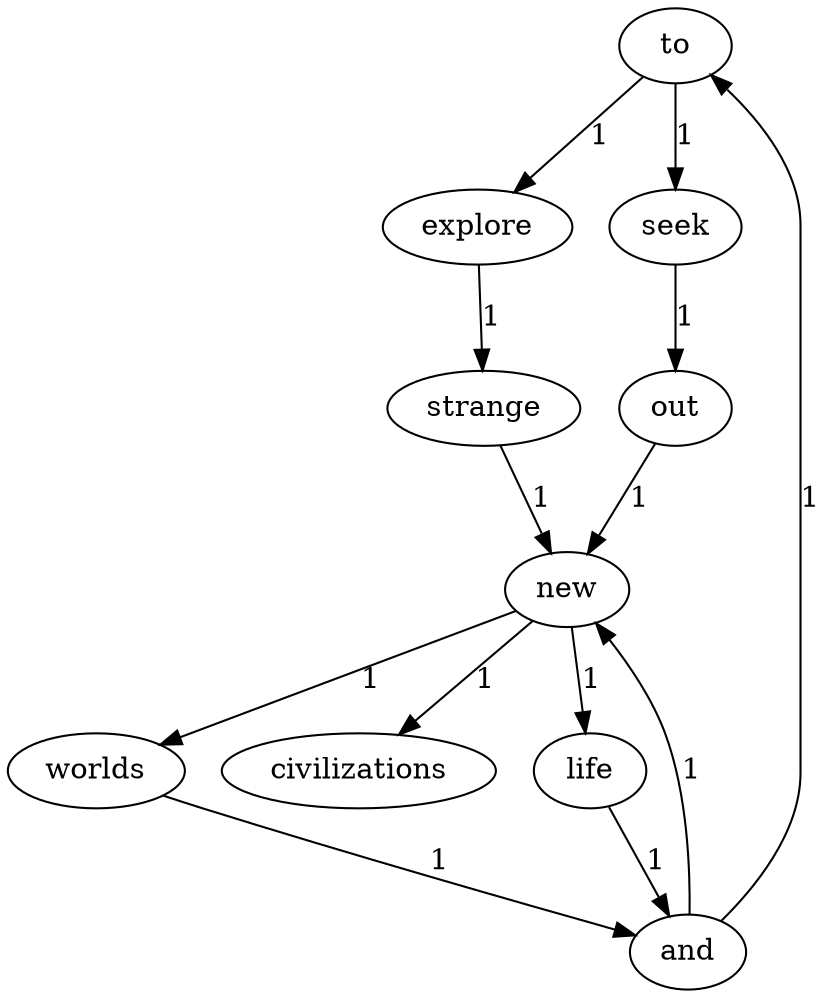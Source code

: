 digraph G {
    "to" [root=true];
    "new" -> "worlds" [label="1"];
    "new" -> "civilizations" [label="1"];
    "new" -> "life" [label="1"];
    "worlds" -> "and" [label="1"];
    "explore" -> "strange" [label="1"];
    "and" -> "new" [label="1"];
    "and" -> "to" [label="1"];
    "to" -> "explore" [label="1"];
    "to" -> "seek" [label="1"];
    "seek" -> "out" [label="1"];
    "strange" -> "new" [label="1"];
    "life" -> "and" [label="1"];
    "out" -> "new" [label="1"];
}
